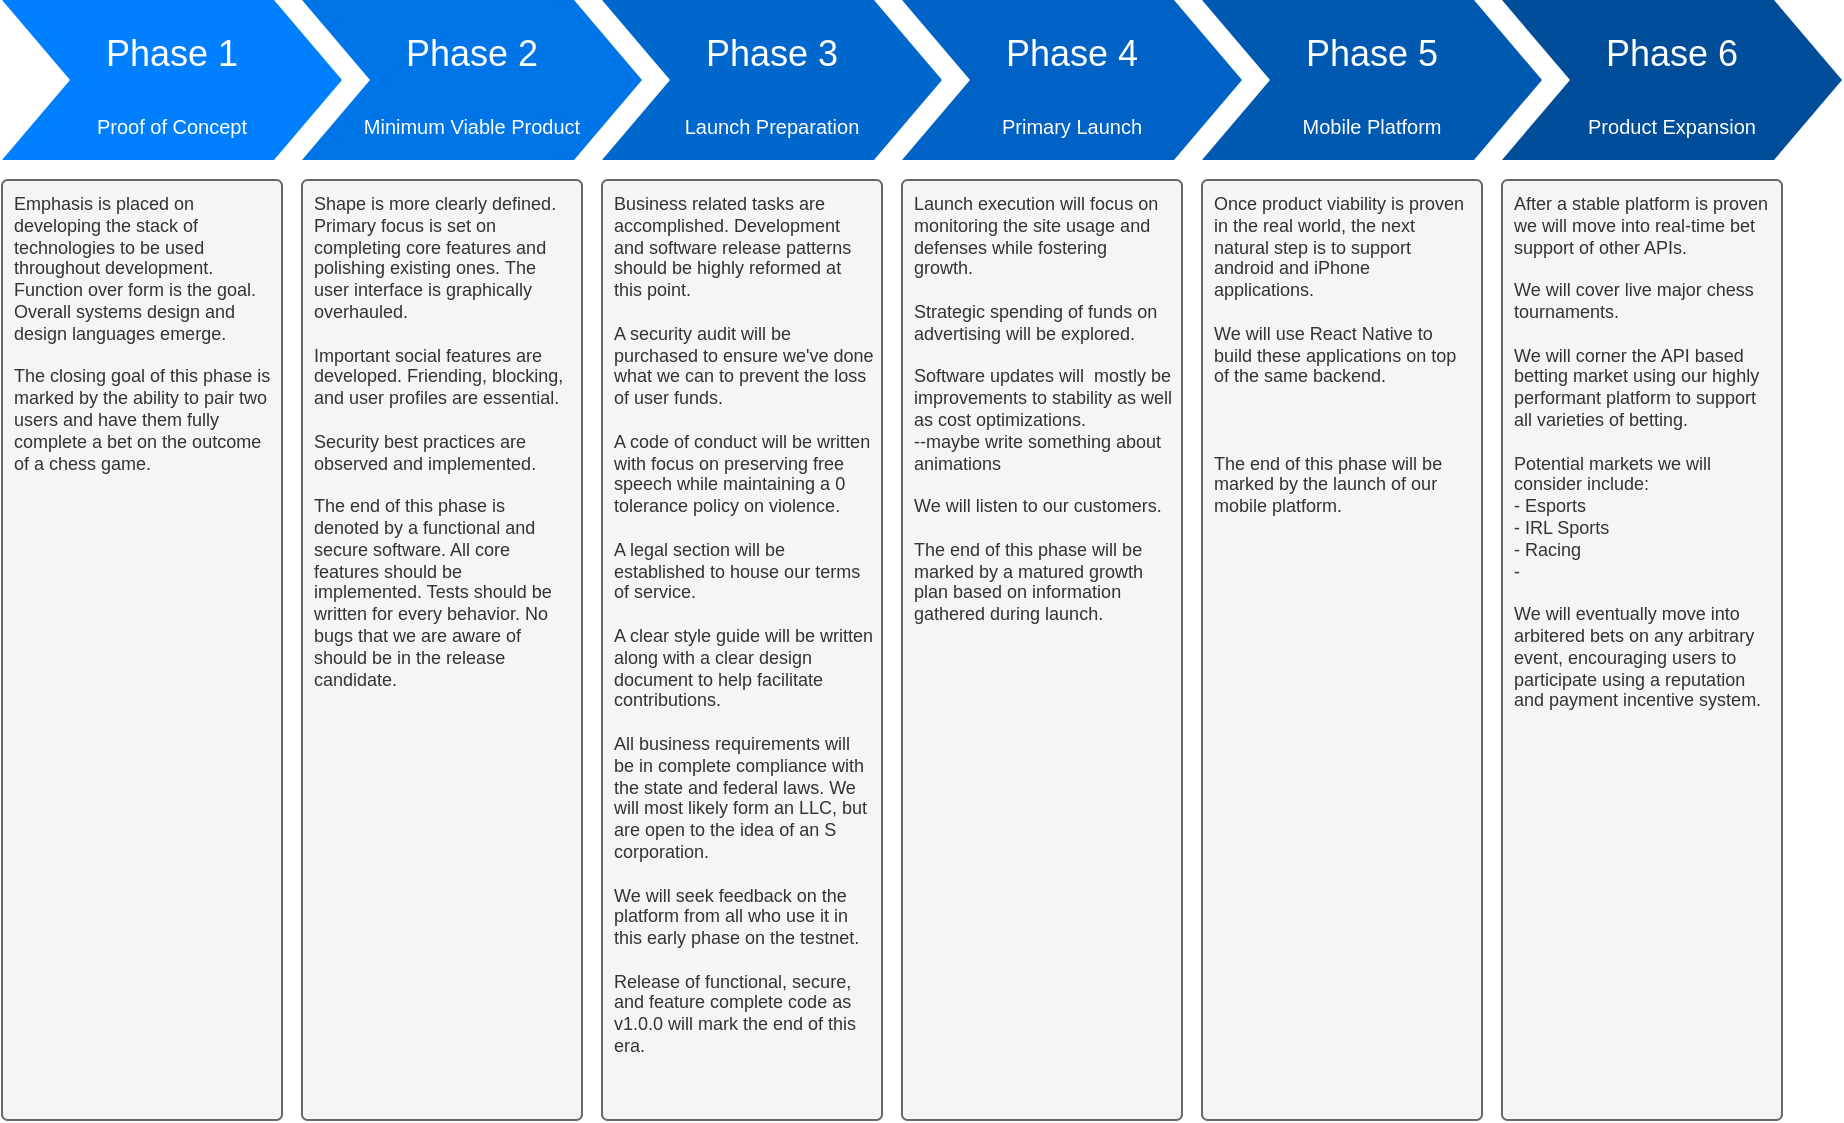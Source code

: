<mxfile version="18.0.3" type="google"><diagram name="Page-1" id="d9b1e647-80fa-b4a2-5024-87a742678bcc"><mxGraphModel dx="1421" dy="817" grid="1" gridSize="10" guides="1" tooltips="1" connect="1" arrows="1" fold="1" page="1" pageScale="1" pageWidth="1100" pageHeight="850" background="none" math="0" shadow="0"><root><mxCell id="0"/><mxCell id="1" parent="0"/><mxCell id="57fe6abec08f04cb-1" value="&lt;font style=&quot;&quot;&gt;&lt;font style=&quot;vertical-align: inherit;&quot;&gt;&lt;font style=&quot;vertical-align: inherit;&quot;&gt;&lt;span style=&quot;font-size: 18px;&quot;&gt;&lt;font style=&quot;vertical-align: inherit;&quot;&gt;&lt;font style=&quot;vertical-align: inherit;&quot;&gt;&lt;font style=&quot;vertical-align: inherit;&quot;&gt;&lt;font style=&quot;vertical-align: inherit;&quot;&gt;Phase 1 &lt;/font&gt;&lt;/font&gt;&lt;/font&gt;&lt;/font&gt;&lt;/span&gt;&lt;br&gt;&lt;font style=&quot;&quot;&gt;&lt;font style=&quot;vertical-align: inherit;&quot;&gt;&lt;font style=&quot;vertical-align: inherit;&quot;&gt;&lt;font style=&quot;vertical-align: inherit;&quot;&gt;&lt;font style=&quot;vertical-align: inherit; font-size: 10px;&quot;&gt;Proof of Concept&lt;/font&gt;&lt;/font&gt;&lt;/font&gt;&lt;/font&gt;&lt;/font&gt;&lt;br&gt;&lt;/font&gt;&lt;/font&gt;&lt;/font&gt;" style="shape=step;whiteSpace=wrap;html=1;fontSize=28;fillColor=#0080FF;fontColor=#FFFFFF;strokeColor=none;" parent="1" vertex="1"><mxGeometry x="90" y="180" width="170" height="80" as="geometry"/></mxCell><mxCell id="57fe6abec08f04cb-2" value="&lt;font style=&quot;&quot;&gt;&lt;font style=&quot;vertical-align: inherit;&quot;&gt;&lt;font style=&quot;vertical-align: inherit;&quot;&gt;&lt;span style=&quot;font-size: 18px;&quot;&gt;Phase 2&lt;/span&gt;&lt;br&gt;&lt;font style=&quot;font-size: 10px;&quot;&gt;Minimum Viable Product&lt;/font&gt;&lt;br&gt;&lt;/font&gt;&lt;/font&gt;&lt;/font&gt;" style="shape=step;whiteSpace=wrap;html=1;fontSize=28;fillColor=#0075E8;fontColor=#FFFFFF;strokeColor=none;" parent="1" vertex="1"><mxGeometry x="240" y="180" width="170" height="80" as="geometry"/></mxCell><mxCell id="57fe6abec08f04cb-3" value="&lt;font style=&quot;&quot;&gt;&lt;font style=&quot;vertical-align: inherit;&quot;&gt;&lt;font style=&quot;vertical-align: inherit;&quot;&gt;&lt;span style=&quot;font-size: 18px;&quot;&gt;Phase 3&lt;/span&gt;&lt;br&gt;&lt;font style=&quot;font-size: 10px;&quot;&gt;Launch Preparation&lt;/font&gt;&lt;br&gt;&lt;/font&gt;&lt;/font&gt;&lt;/font&gt;" style="shape=step;whiteSpace=wrap;html=1;fontSize=28;fillColor=#0067CC;fontColor=#FFFFFF;strokeColor=none;" parent="1" vertex="1"><mxGeometry x="390" y="180" width="170" height="80" as="geometry"/></mxCell><mxCell id="57fe6abec08f04cb-4" value="&lt;font style=&quot;&quot;&gt;&lt;font style=&quot;vertical-align: inherit;&quot;&gt;&lt;font style=&quot;vertical-align: inherit;&quot;&gt;&lt;span style=&quot;font-size: 18px;&quot;&gt;Phase 4&lt;/span&gt;&lt;br&gt;&lt;font style=&quot;font-size: 10px;&quot;&gt;Primary Launch&lt;/font&gt;&lt;br&gt;&lt;/font&gt;&lt;/font&gt;&lt;/font&gt;" style="shape=step;whiteSpace=wrap;html=1;fontSize=28;fillColor=#0062C4;fontColor=#FFFFFF;strokeColor=none;" parent="1" vertex="1"><mxGeometry x="540" y="180" width="170" height="80" as="geometry"/></mxCell><mxCell id="57fe6abec08f04cb-5" value="&lt;font style=&quot;&quot;&gt;&lt;font style=&quot;vertical-align: inherit;&quot;&gt;&lt;font style=&quot;vertical-align: inherit;&quot;&gt;&lt;span style=&quot;font-size: 18px;&quot;&gt;&lt;font style=&quot;vertical-align: inherit;&quot;&gt;&lt;font style=&quot;vertical-align: inherit;&quot;&gt;Phase 5 &lt;/font&gt;&lt;/font&gt;&lt;/span&gt;&lt;br&gt;&lt;font style=&quot;font-size: 10px;&quot;&gt;&lt;font style=&quot;vertical-align: inherit;&quot;&gt;&lt;font style=&quot;vertical-align: inherit;&quot;&gt;Mobile Platform&lt;/font&gt;&lt;/font&gt;&lt;/font&gt;&lt;br&gt;&lt;/font&gt;&lt;/font&gt;&lt;/font&gt;" style="shape=step;whiteSpace=wrap;html=1;fontSize=28;fillColor=#0059B0;fontColor=#FFFFFF;strokeColor=none;" parent="1" vertex="1"><mxGeometry x="690" y="180" width="170" height="80" as="geometry"/></mxCell><mxCell id="57fe6abec08f04cb-6" value="&lt;font style=&quot;&quot;&gt;&lt;span style=&quot;font-size: 18px;&quot;&gt;Phase 6&lt;/span&gt;&lt;br&gt;&lt;font style=&quot;font-size: 10px;&quot;&gt;Product Expansion&lt;/font&gt;&lt;br&gt;&lt;/font&gt;" style="shape=step;whiteSpace=wrap;html=1;fontSize=28;fillColor=#004D99;fontColor=#FFFFFF;strokeColor=none;" parent="1" vertex="1"><mxGeometry x="840" y="180" width="170" height="80" as="geometry"/></mxCell><mxCell id="57fe6abec08f04cb-12" value="Once product viability is proven in the real world, the next natural step is to support android and iPhone applications.&lt;br&gt;&lt;br&gt;We will use React Native to build these applications on top of the same backend.&lt;br&gt;&lt;br&gt;&lt;br&gt;&lt;br&gt;The end of this phase will be marked by the launch of our mobile platform." style="text;spacingTop=-3;whiteSpace=wrap;html=1;align=left;fontSize=9;fontFamily=Helvetica;fillColor=#f5f5f5;rounded=1;glass=0;spacingLeft=1;spacingRight=1;spacing=5;labelBackgroundColor=none;fontColor=#333333;strokeColor=#666666;rotation=0;arcSize=2;" parent="1" vertex="1"><mxGeometry x="690" y="270" width="140" height="470" as="geometry"/></mxCell><mxCell id="57fe6abec08f04cb-13" value="After a stable platform is proven we will move into real-time bet support of other APIs.&lt;br&gt;&lt;br&gt;We will cover live major chess tournaments.&amp;nbsp;&lt;br&gt;&lt;br&gt;We will corner the API based betting market using our highly performant platform to support all varieties of betting. &lt;br&gt;&lt;br&gt;Potential markets we will consider include:&lt;br&gt;- Esports&lt;br&gt;- IRL Sports&lt;br&gt;- Racing&lt;br&gt;-&amp;nbsp;&lt;br&gt;&lt;br&gt;We will eventually move into arbitered bets on any arbitrary event, encouraging users to participate using a reputation&amp;nbsp; and payment incentive system." style="text;spacingTop=-3;whiteSpace=wrap;html=1;align=left;fontSize=9;fontFamily=Helvetica;fillColor=#f5f5f5;rounded=1;glass=0;spacingLeft=1;spacingRight=1;spacing=5;labelBackgroundColor=none;fontColor=#333333;strokeColor=#666666;rotation=0;arcSize=2;" parent="1" vertex="1"><mxGeometry x="840" y="270" width="140" height="470" as="geometry"/></mxCell><mxCell id="y50E5zn4GwG8O6aA6uce-5" value="Emphasis is placed on developing the stack of technologies to be used throughout development. Function over form is the goal. Overall systems design and design languages emerge.&lt;br style=&quot;font-size: 9px;&quot;&gt;&lt;br style=&quot;font-size: 9px;&quot;&gt;The closing goal of this phase is marked by the ability to pair two users and have them fully complete a bet on the outcome of a chess game.&lt;br style=&quot;font-size: 9px;&quot;&gt;&lt;br&gt;&lt;br&gt;" style="text;spacingTop=-3;whiteSpace=wrap;html=1;align=left;fontSize=9;fontFamily=Helvetica;fillColor=#f5f5f5;rounded=1;glass=0;spacingLeft=1;spacingRight=1;spacing=5;labelBackgroundColor=none;fontColor=#333333;strokeColor=#666666;rotation=0;arcSize=2;" parent="1" vertex="1"><mxGeometry x="90" y="270" width="140" height="470" as="geometry"/></mxCell><mxCell id="y50E5zn4GwG8O6aA6uce-6" value="Shape is more clearly defined. Primary focus is set on completing core features and polishing existing ones.&amp;nbsp;The user interface is graphically overhauled.&lt;br&gt;&lt;br&gt;Important social features are developed. Friending, blocking, and user profiles are essential.&lt;br&gt;&lt;br&gt;Security best practices are observed and implemented.&amp;nbsp;&lt;br&gt;&lt;br&gt;The end of this phase is denoted by a functional and secure software. All core features should be implemented. Tests should be written for every behavior. No bugs that we are aware of should be in the release candidate.&lt;br&gt;&lt;br&gt;" style="text;spacingTop=-3;whiteSpace=wrap;html=1;align=left;fontSize=9;fontFamily=Helvetica;fillColor=#f5f5f5;rounded=1;glass=0;spacingLeft=1;spacingRight=1;spacing=5;labelBackgroundColor=none;fontColor=#333333;strokeColor=#666666;rotation=0;arcSize=2;" parent="1" vertex="1"><mxGeometry x="240" y="270" width="140" height="470" as="geometry"/></mxCell><mxCell id="y50E5zn4GwG8O6aA6uce-7" value="Business related tasks are accomplished. Development&amp;nbsp; and software release patterns should be highly reformed at this point.&lt;br&gt;&lt;br&gt;A security audit will be purchased to ensure we've done what we can to prevent the loss of user funds.&lt;br&gt;&lt;br&gt;A code of conduct will be written with focus on preserving free speech while maintaining a 0 tolerance policy on violence.&lt;br&gt;&lt;br&gt;A legal section will be established to house our terms of service.&lt;br&gt;&lt;br&gt;A clear style guide will be written along with a clear design document to help facilitate contributions.&lt;br&gt;&lt;br&gt;All business requirements will be in complete compliance with the state and federal laws. We will most likely form an LLC, but are open to the idea of an S corporation.&lt;br&gt;&lt;br&gt;We will seek feedback on the platform from all who use it in this early phase on the testnet.&lt;br&gt;&lt;br&gt;Release of functional, secure, and feature complete code as&amp;nbsp; v1.0.0 will mark the end of this era." style="text;spacingTop=-3;whiteSpace=wrap;html=1;align=left;fontSize=9;fontFamily=Helvetica;fillColor=#f5f5f5;rounded=1;glass=0;spacingLeft=1;spacingRight=1;spacing=5;labelBackgroundColor=none;fontColor=#333333;strokeColor=#666666;rotation=0;arcSize=2;" parent="1" vertex="1"><mxGeometry x="390" y="270" width="140" height="470" as="geometry"/></mxCell><mxCell id="y50E5zn4GwG8O6aA6uce-8" value="Launch execution will focus on monitoring the site usage and defenses while fostering growth.&amp;nbsp;&lt;br&gt;&lt;br&gt;Strategic spending of funds on advertising will be explored.&lt;br&gt;&lt;br&gt;Software updates will&amp;nbsp; mostly be improvements to stability as well as cost optimizations.&lt;br&gt;--maybe write something about animations&lt;br&gt;&lt;br&gt;We will listen to our customers.&lt;br&gt;&lt;br&gt;The end of this phase will be marked by a matured growth plan based on information gathered during launch." style="text;spacingTop=-3;whiteSpace=wrap;html=1;align=left;fontSize=9;fontFamily=Helvetica;fillColor=#f5f5f5;rounded=1;glass=0;spacingLeft=1;spacingRight=1;spacing=5;labelBackgroundColor=none;fontColor=#333333;strokeColor=#666666;rotation=0;arcSize=2;" parent="1" vertex="1"><mxGeometry x="540" y="270" width="140" height="470" as="geometry"/></mxCell></root></mxGraphModel></diagram></mxfile>